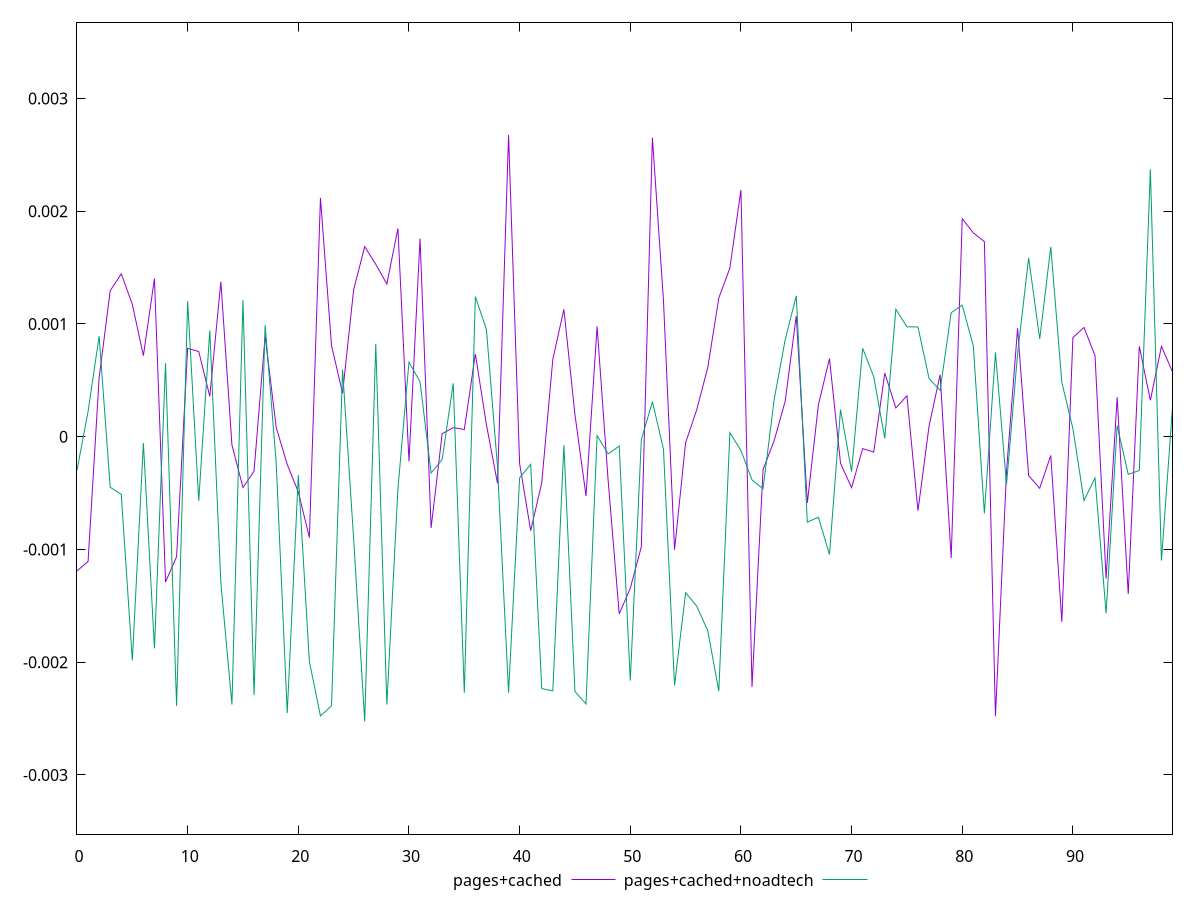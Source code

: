reset

$pagesCached <<EOF
0 -0.0011904891964798748
1 -0.001107274520962876
2 0.0005209446547563348
3 0.0012948503068362365
4 0.0014440338028404679
5 0.0011733118167011071
6 0.0007186277384463209
7 0.0014023489708568939
8 -0.0012888491082032071
9 -0.0010648627610358057
10 0.000783352271223533
11 0.0007557370400532804
12 0.0003575284257052065
13 0.0013742439074425807
14 -0.00007268317482556838
15 -0.0004512947473689959
16 -0.00030564695658558805
17 0.0008916714608177126
18 0.00008270844491034424
19 -0.00024741966581962716
20 -0.0004904490657884917
21 -0.0008944247304722506
22 0.002117337078389347
23 0.0008081719172702131
24 0.00038606838894247544
25 0.0013031127078761827
26 0.0016857884234419884
27 0.0015293214460554995
28 0.0013538463672390574
29 0.001846906068207814
30 -0.00021853249652776364
31 0.0017573812083396584
32 -0.0008090546736159538
33 0.00002606282291460274
34 0.00007966423041825058
35 0.00006364335629491027
36 0.0007333319008137974
37 0.0001062013363138126
38 -0.0004132296108789886
39 0.002675728366212085
40 -0.00023949241238065342
41 -0.0008338363813655199
42 -0.00040860747085276884
43 0.0006864251970158956
44 0.0011295605838843384
45 0.00019531579094179754
46 -0.0005257734643662352
47 0.000977847051182447
48 -0.000390227175057299
49 -0.0015715046598338107
50 -0.0013451112762667234
51 -0.0009760597362251149
52 0.002650764011951044
53 0.0012072253437074923
54 -0.0010036210499076062
55 -0.000053147107299762565
56 0.00023776743967660486
57 0.0006113713746929949
58 0.0012307020487429604
59 0.0014954507612167656
60 0.002188879698189548
61 -0.002220862977395392
62 -0.00029207167295230204
63 -0.000035601388608937774
64 0.0003149765202356951
65 0.0010710026183766111
66 -0.0005875726708109666
67 0.0002826595500589802
68 0.0006925145664470697
69 -0.00023575187072738397
70 -0.0004526765163239646
71 -0.00010588535147331487
72 -0.00013609326531429516
73 0.000563837740318375
74 0.0002546918141015472
75 0.0003625307688638746
76 -0.0006568552966297062
77 0.00009351085958723919
78 0.0005496255845004169
79 -0.0010760311474555318
80 0.0019330667631264633
81 0.0018074292978418436
82 0.001730743599648797
83 -0.0024806720457930934
84 -0.00030736210416878513
85 0.0009616137189652702
86 -0.00034565510482758715
87 -0.0004576799115658045
88 -0.00016630017819663085
89 -0.001642301840523342
90 0.0008793707641173133
91 0.0009689888582620862
92 0.0007187923804155804
93 -0.0012587131197052991
94 0.00034980295633622177
95 -0.0013964303406537551
96 0.0008012623225495494
97 0.0003224484737511149
98 0.0008013619085977073
99 0.000575589596700788
EOF

$pagesCachedNoadtech <<EOF
0 -0.0002961189109482562
1 0.00022379358924577432
2 0.0008918142119857919
3 -0.00044862636112466824
4 -0.0005118141098917229
5 -0.0019849321746614507
6 -0.00005600666860583886
7 -0.0018778978869349327
8 0.0006518900904224411
9 -0.0023884844447271884
10 0.0012010263413886058
11 -0.0005699598218342184
12 0.0009416566617123617
13 -0.0012978006780570662
14 -0.002376245303839673
15 0.0012102707792689433
16 -0.002292937122866194
17 0.0009887029569687095
18 -0.00022950052754509704
19 -0.002451402511471691
20 -0.00033963406742402167
21 -0.001994548981200199
22 -0.002477165492054887
23 -0.0023863897013084345
24 0.0005939592806903663
25 -0.0009062635543072667
26 -0.0025254981369846174
27 0.0008214841703041209
28 -0.0023763575013709608
29 -0.0004664111088269901
30 0.0006608302284967366
31 0.00048669864822955264
32 -0.0003221980018661752
33 -0.000202153296342264
34 0.0004736902453283301
35 -0.0022714404936328993
36 0.0012422942643758553
37 0.0009510449246140876
38 -0.0002673060740044905
39 -0.0022701817517025253
40 -0.00036395043606878285
41 -0.0002454933883829891
42 -0.0022342377223906707
43 -0.002255062508926471
44 -0.00007612165800171128
45 -0.0022595230354900504
46 -0.002371143609107122
47 0.000009740703185655286
48 -0.00015273520708202759
49 -0.00008304547442373466
50 -0.0021641660346069748
51 -0.000025392471715343646
52 0.0003100707371915923
53 -0.00011106231545747747
54 -0.0022064668138538452
55 -0.0013837139231763812
56 -0.0015031635095006529
57 -0.001719668298889852
58 -0.002256825936517381
59 0.00003611014367287807
60 -0.00012216174017626452
61 -0.0003834642382490996
62 -0.00046109069954428236
63 0.00032794938529677605
64 0.0008616615147230827
65 0.0012496975977306696
66 -0.0007586853268591251
67 -0.0007139671117903215
68 -0.0010447803143243408
69 0.00023996146973640913
70 -0.00030912506538990773
71 0.0007840967436855578
72 0.0005321263782652069
73 -0.00001558386109543203
74 0.0011303234270792185
75 0.0009746011123929
76 0.000973449019509453
77 0.0005156054439208657
78 0.00041103142793464054
79 0.001100178699841572
80 0.0011660709996356928
81 0.0008033506246189995
82 -0.0006805370096373226
83 0.0007474302385382708
84 -0.00042392069488138143
85 0.0007347223596138147
86 0.001585899262944076
87 0.0008662408389607815
88 0.0016830584004089123
89 0.0004812109219498728
90 0.0000715890052180354
91 -0.0005670611727896138
92 -0.00036647842362977687
93 -0.0015663771129229875
94 0.00009903810771974691
95 -0.00033408030457772605
96 -0.0002999346363449437
97 0.0023724478472962455
98 -0.0010988201362358522
99 0.0002630670105027641
EOF

set key outside below
set xrange [0:99]
set yrange [-0.0035254981369846174:0.003675728366212085]
set trange [-0.0035254981369846174:0.003675728366212085]
set terminal svg size 640, 520 enhanced background rgb 'white'
set output "report_00018_2021-02-10T15-25-16.877Z/meta/pScore-difference/comparison/line/1_vs_2.svg"

plot $pagesCached title "pages+cached" with line, \
     $pagesCachedNoadtech title "pages+cached+noadtech" with line

reset
